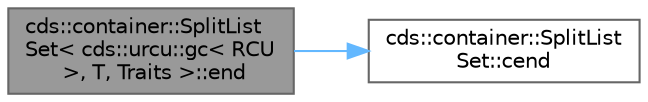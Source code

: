 digraph "cds::container::SplitListSet&lt; cds::urcu::gc&lt; RCU &gt;, T, Traits &gt;::end"
{
 // LATEX_PDF_SIZE
  bgcolor="transparent";
  edge [fontname=Helvetica,fontsize=10,labelfontname=Helvetica,labelfontsize=10];
  node [fontname=Helvetica,fontsize=10,shape=box,height=0.2,width=0.4];
  rankdir="LR";
  Node1 [id="Node000001",label="cds::container::SplitList\lSet\< cds::urcu::gc\< RCU\l \>, T, Traits \>::end",height=0.2,width=0.4,color="gray40", fillcolor="grey60", style="filled", fontcolor="black",tooltip="Returns an const iterator that addresses the location succeeding the last element in a set"];
  Node1 -> Node2 [id="edge1_Node000001_Node000002",color="steelblue1",style="solid",tooltip=" "];
  Node2 [id="Node000002",label="cds::container::SplitList\lSet::cend",height=0.2,width=0.4,color="grey40", fillcolor="white", style="filled",URL="$classcds_1_1container_1_1_split_list_set.html#a6df33544c2263f3ad66542de0c05073a",tooltip="Returns an const iterator that addresses the location succeeding the last element in a set"];
}
